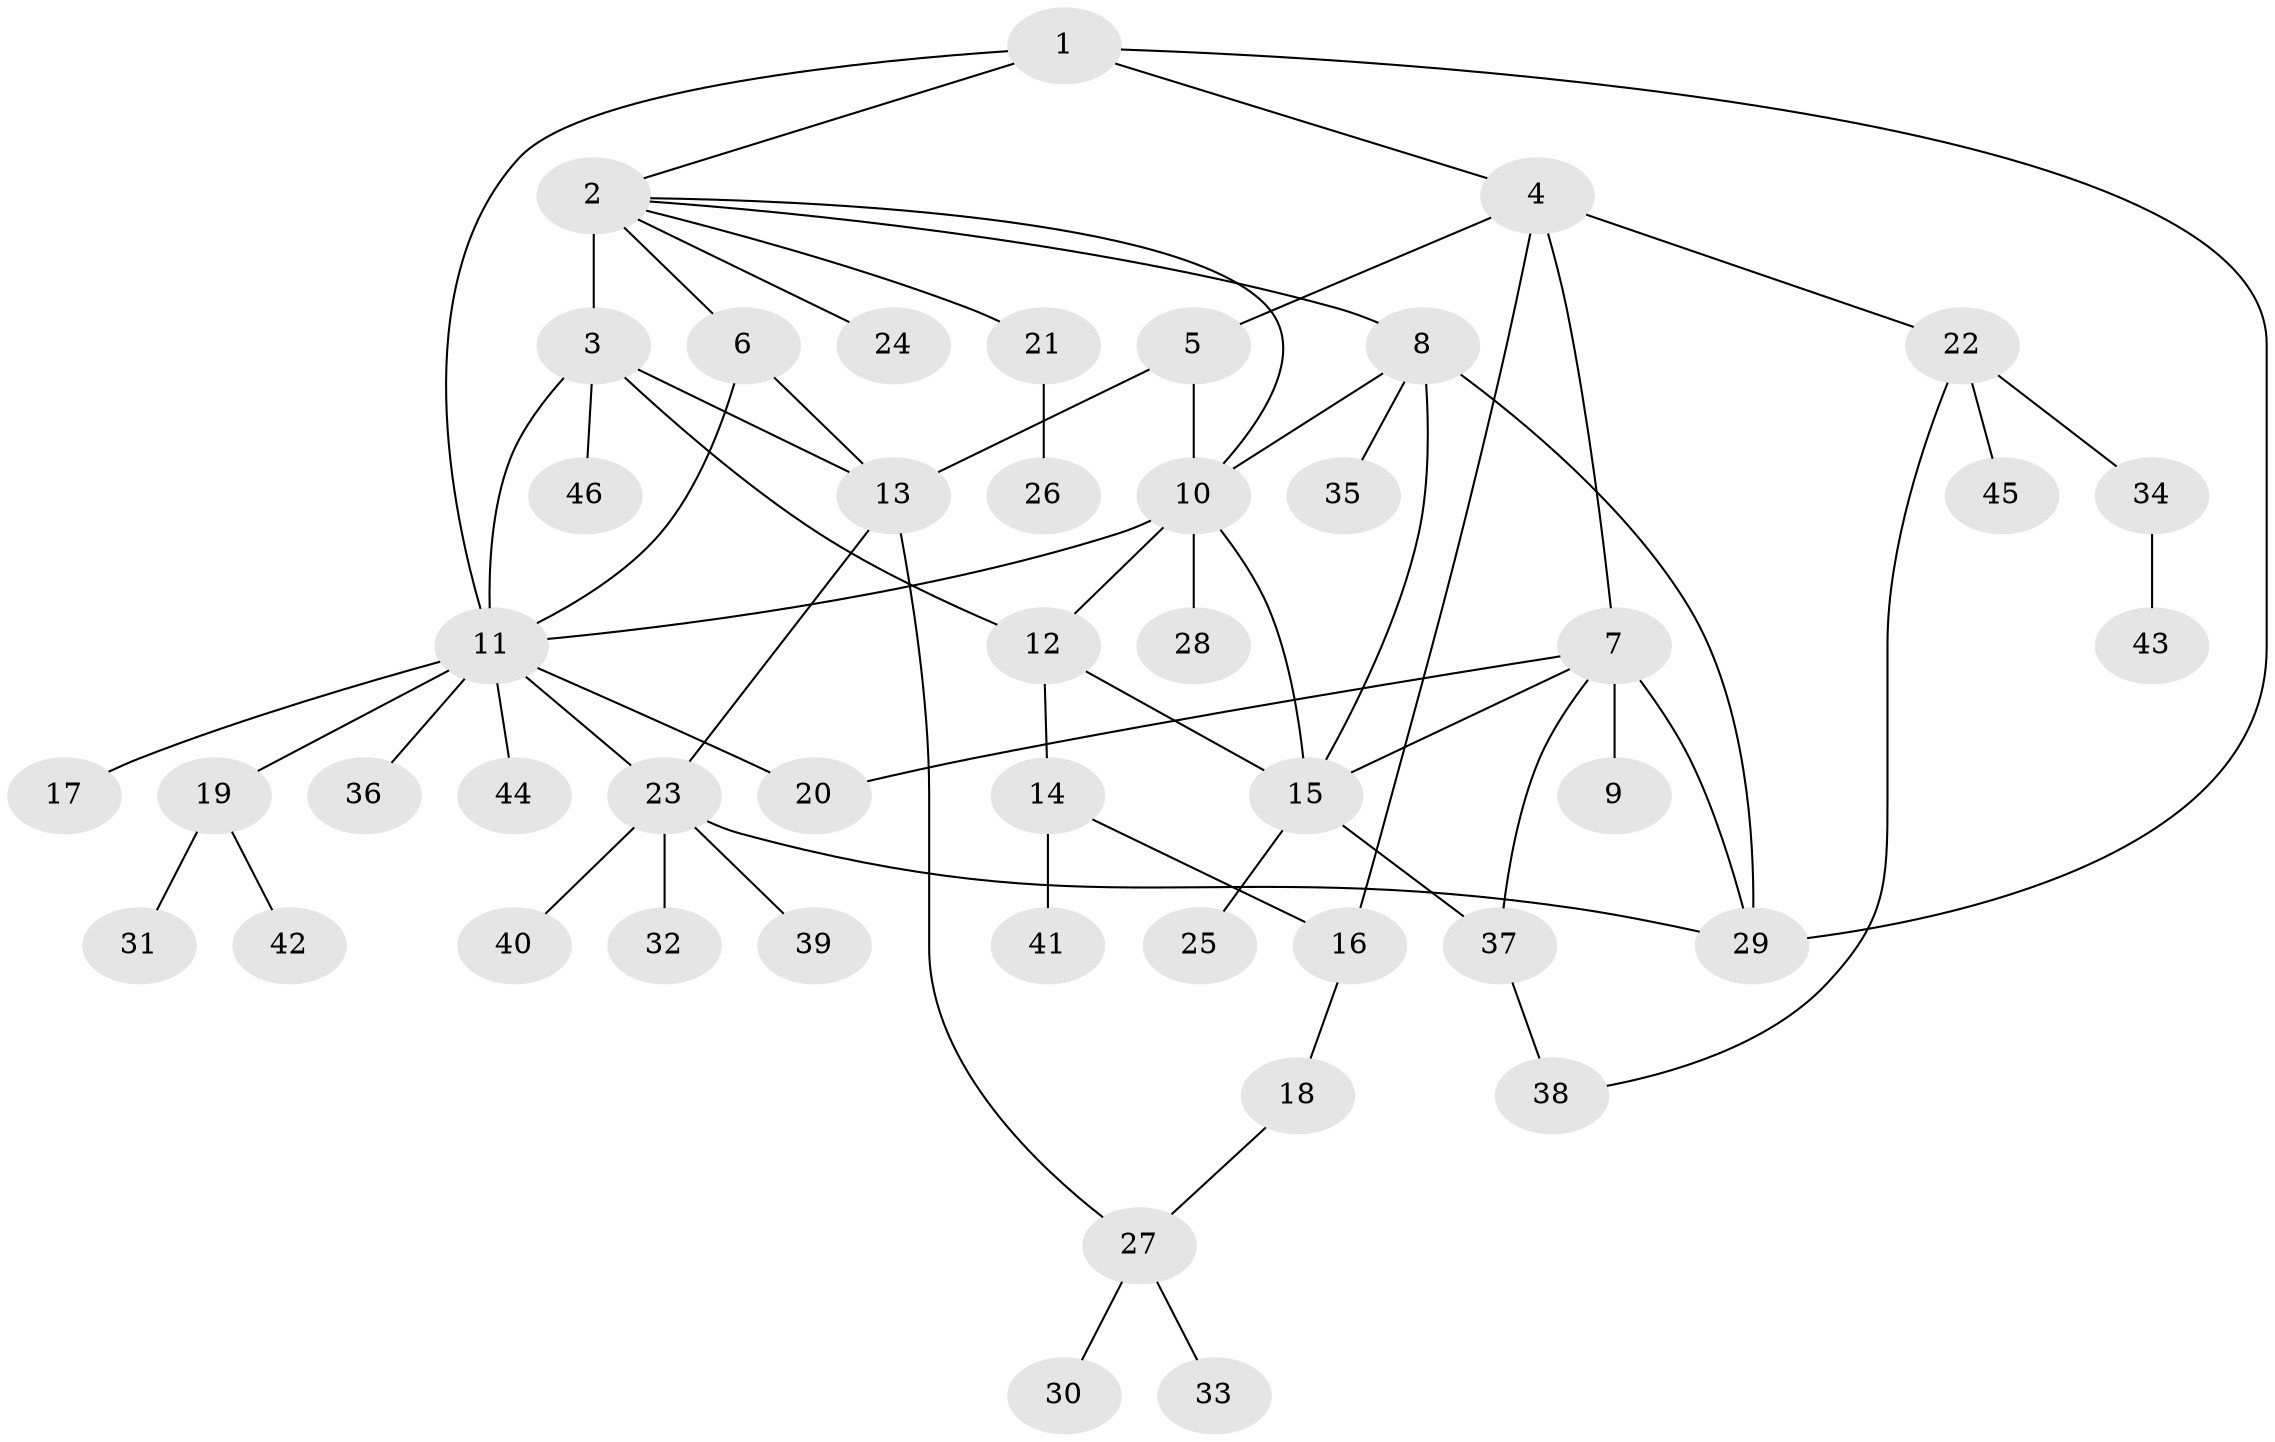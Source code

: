 // original degree distribution, {5: 0.054945054945054944, 17: 0.01098901098901099, 1: 0.5604395604395604, 4: 0.0989010989010989, 6: 0.02197802197802198, 2: 0.13186813186813187, 10: 0.01098901098901099, 9: 0.01098901098901099, 12: 0.01098901098901099, 7: 0.02197802197802198, 3: 0.06593406593406594}
// Generated by graph-tools (version 1.1) at 2025/35/03/09/25 02:35:41]
// undirected, 46 vertices, 65 edges
graph export_dot {
graph [start="1"]
  node [color=gray90,style=filled];
  1;
  2;
  3;
  4;
  5;
  6;
  7;
  8;
  9;
  10;
  11;
  12;
  13;
  14;
  15;
  16;
  17;
  18;
  19;
  20;
  21;
  22;
  23;
  24;
  25;
  26;
  27;
  28;
  29;
  30;
  31;
  32;
  33;
  34;
  35;
  36;
  37;
  38;
  39;
  40;
  41;
  42;
  43;
  44;
  45;
  46;
  1 -- 2 [weight=1.0];
  1 -- 4 [weight=1.0];
  1 -- 11 [weight=1.0];
  1 -- 29 [weight=1.0];
  2 -- 3 [weight=10.0];
  2 -- 6 [weight=1.0];
  2 -- 8 [weight=1.0];
  2 -- 10 [weight=1.0];
  2 -- 21 [weight=1.0];
  2 -- 24 [weight=1.0];
  3 -- 11 [weight=1.0];
  3 -- 12 [weight=1.0];
  3 -- 13 [weight=1.0];
  3 -- 46 [weight=1.0];
  4 -- 5 [weight=1.0];
  4 -- 7 [weight=1.0];
  4 -- 16 [weight=1.0];
  4 -- 22 [weight=1.0];
  5 -- 10 [weight=1.0];
  5 -- 13 [weight=1.0];
  6 -- 11 [weight=1.0];
  6 -- 13 [weight=1.0];
  7 -- 9 [weight=5.0];
  7 -- 15 [weight=1.0];
  7 -- 20 [weight=1.0];
  7 -- 29 [weight=1.0];
  7 -- 37 [weight=1.0];
  8 -- 10 [weight=1.0];
  8 -- 15 [weight=1.0];
  8 -- 29 [weight=1.0];
  8 -- 35 [weight=1.0];
  10 -- 11 [weight=1.0];
  10 -- 12 [weight=1.0];
  10 -- 15 [weight=1.0];
  10 -- 28 [weight=4.0];
  11 -- 17 [weight=1.0];
  11 -- 19 [weight=1.0];
  11 -- 20 [weight=1.0];
  11 -- 23 [weight=1.0];
  11 -- 36 [weight=1.0];
  11 -- 44 [weight=1.0];
  12 -- 14 [weight=1.0];
  12 -- 15 [weight=1.0];
  13 -- 23 [weight=1.0];
  13 -- 27 [weight=1.0];
  14 -- 16 [weight=1.0];
  14 -- 41 [weight=1.0];
  15 -- 25 [weight=1.0];
  15 -- 37 [weight=1.0];
  16 -- 18 [weight=1.0];
  18 -- 27 [weight=1.0];
  19 -- 31 [weight=1.0];
  19 -- 42 [weight=1.0];
  21 -- 26 [weight=1.0];
  22 -- 34 [weight=1.0];
  22 -- 38 [weight=1.0];
  22 -- 45 [weight=1.0];
  23 -- 29 [weight=1.0];
  23 -- 32 [weight=1.0];
  23 -- 39 [weight=1.0];
  23 -- 40 [weight=1.0];
  27 -- 30 [weight=1.0];
  27 -- 33 [weight=1.0];
  34 -- 43 [weight=1.0];
  37 -- 38 [weight=1.0];
}
